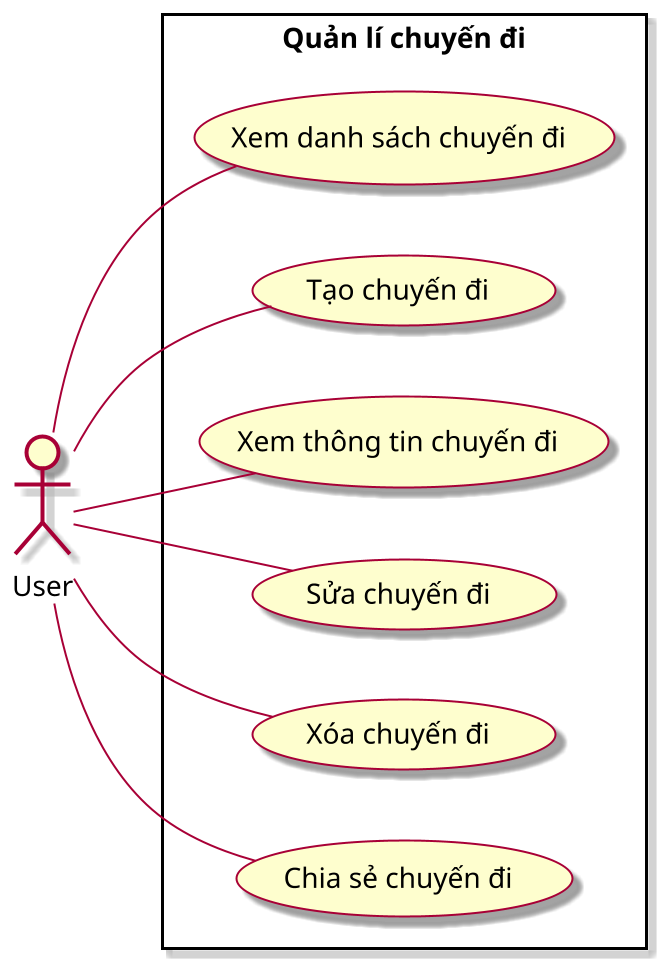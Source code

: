 @startuml ManagePlanTripUC

left to right direction
skin rose
scale 2

actor "User" as u

rectangle "Quản lí chuyến đi" {
    usecase "Xem danh sách chuyến đi" as UC1
    usecase "Tạo chuyến đi" as UC2
    usecase "Xem thông tin chuyến đi" as UC3
    usecase "Sửa chuyến đi" as UC4
    usecase "Xóa chuyến đi" as UC5
    usecase "Chia sẻ chuyến đi" as UC6
}

u -- UC1
u -- UC2
u -- UC3
u -- UC4
u -- UC5
u -- UC6

@enduml